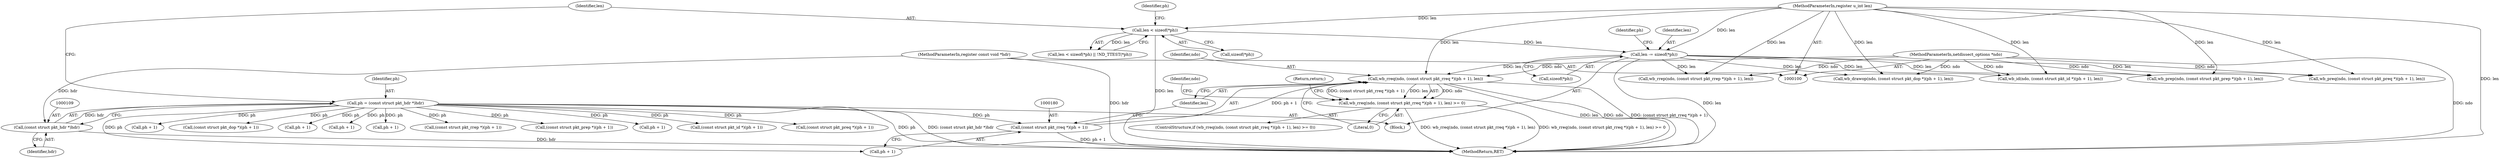 digraph "0_tcpdump_cc356512f512e7fa423b3674db4bb31dbe40ffec_0@pointer" {
"1000177" [label="(Call,wb_rreq(ndo, (const struct pkt_rreq *)(ph + 1), len))"];
"1000101" [label="(MethodParameterIn,netdissect_options *ndo)"];
"1000179" [label="(Call,(const struct pkt_rreq *)(ph + 1))"];
"1000106" [label="(Call,ph = (const struct pkt_hdr *)hdr)"];
"1000108" [label="(Call,(const struct pkt_hdr *)hdr)"];
"1000102" [label="(MethodParameterIn,register const void *hdr)"];
"1000130" [label="(Call,len -= sizeof(*ph))"];
"1000113" [label="(Call,len < sizeof(*ph))"];
"1000103" [label="(MethodParameterIn,register u_int len)"];
"1000176" [label="(Call,wb_rreq(ndo, (const struct pkt_rreq *)(ph + 1), len) >= 0)"];
"1000197" [label="(Call,wb_rrep(ndo, (const struct pkt_rrep *)(ph + 1), len))"];
"1000161" [label="(Call,ph + 1)"];
"1000257" [label="(Call,wb_prep(ndo, (const struct pkt_prep *)(ph + 1), len))"];
"1000159" [label="(Call,(const struct pkt_id *)(ph + 1))"];
"1000239" [label="(Call,(const struct pkt_preq *)(ph + 1))"];
"1000284" [label="(MethodReturn,RET)"];
"1000217" [label="(Call,wb_drawop(ndo, (const struct pkt_dop *)(ph + 1), len))"];
"1000104" [label="(Block,)"];
"1000137" [label="(Identifier,ph)"];
"1000201" [label="(Call,ph + 1)"];
"1000219" [label="(Call,(const struct pkt_dop *)(ph + 1))"];
"1000176" [label="(Call,wb_rreq(ndo, (const struct pkt_rreq *)(ph + 1), len) >= 0)"];
"1000177" [label="(Call,wb_rreq(ndo, (const struct pkt_rreq *)(ph + 1), len))"];
"1000157" [label="(Call,wb_id(ndo, (const struct pkt_id *)(ph + 1), len))"];
"1000179" [label="(Call,(const struct pkt_rreq *)(ph + 1))"];
"1000114" [label="(Identifier,len)"];
"1000112" [label="(Call,len < sizeof(*ph) || !ND_TTEST(*ph))"];
"1000261" [label="(Call,ph + 1)"];
"1000189" [label="(Identifier,ndo)"];
"1000106" [label="(Call,ph = (const struct pkt_hdr *)hdr)"];
"1000181" [label="(Call,ph + 1)"];
"1000241" [label="(Call,ph + 1)"];
"1000221" [label="(Call,ph + 1)"];
"1000103" [label="(MethodParameterIn,register u_int len)"];
"1000110" [label="(Identifier,hdr)"];
"1000199" [label="(Call,(const struct pkt_rrep *)(ph + 1))"];
"1000184" [label="(Identifier,len)"];
"1000113" [label="(Call,len < sizeof(*ph))"];
"1000259" [label="(Call,(const struct pkt_prep *)(ph + 1))"];
"1000178" [label="(Identifier,ndo)"];
"1000185" [label="(Literal,0)"];
"1000130" [label="(Call,len -= sizeof(*ph))"];
"1000108" [label="(Call,(const struct pkt_hdr *)hdr)"];
"1000237" [label="(Call,wb_preq(ndo, (const struct pkt_preq *)(ph + 1), len))"];
"1000121" [label="(Identifier,ph)"];
"1000115" [label="(Call,sizeof(*ph))"];
"1000132" [label="(Call,sizeof(*ph))"];
"1000102" [label="(MethodParameterIn,register const void *hdr)"];
"1000101" [label="(MethodParameterIn,netdissect_options *ndo)"];
"1000175" [label="(ControlStructure,if (wb_rreq(ndo, (const struct pkt_rreq *)(ph + 1), len) >= 0))"];
"1000186" [label="(Return,return;)"];
"1000107" [label="(Identifier,ph)"];
"1000131" [label="(Identifier,len)"];
"1000177" -> "1000176"  [label="AST: "];
"1000177" -> "1000184"  [label="CFG: "];
"1000178" -> "1000177"  [label="AST: "];
"1000179" -> "1000177"  [label="AST: "];
"1000184" -> "1000177"  [label="AST: "];
"1000185" -> "1000177"  [label="CFG: "];
"1000177" -> "1000284"  [label="DDG: (const struct pkt_rreq *)(ph + 1)"];
"1000177" -> "1000284"  [label="DDG: len"];
"1000177" -> "1000284"  [label="DDG: ndo"];
"1000177" -> "1000176"  [label="DDG: ndo"];
"1000177" -> "1000176"  [label="DDG: (const struct pkt_rreq *)(ph + 1)"];
"1000177" -> "1000176"  [label="DDG: len"];
"1000101" -> "1000177"  [label="DDG: ndo"];
"1000179" -> "1000177"  [label="DDG: ph + 1"];
"1000130" -> "1000177"  [label="DDG: len"];
"1000103" -> "1000177"  [label="DDG: len"];
"1000101" -> "1000100"  [label="AST: "];
"1000101" -> "1000284"  [label="DDG: ndo"];
"1000101" -> "1000157"  [label="DDG: ndo"];
"1000101" -> "1000197"  [label="DDG: ndo"];
"1000101" -> "1000217"  [label="DDG: ndo"];
"1000101" -> "1000237"  [label="DDG: ndo"];
"1000101" -> "1000257"  [label="DDG: ndo"];
"1000179" -> "1000181"  [label="CFG: "];
"1000180" -> "1000179"  [label="AST: "];
"1000181" -> "1000179"  [label="AST: "];
"1000184" -> "1000179"  [label="CFG: "];
"1000179" -> "1000284"  [label="DDG: ph + 1"];
"1000106" -> "1000179"  [label="DDG: ph"];
"1000106" -> "1000104"  [label="AST: "];
"1000106" -> "1000108"  [label="CFG: "];
"1000107" -> "1000106"  [label="AST: "];
"1000108" -> "1000106"  [label="AST: "];
"1000114" -> "1000106"  [label="CFG: "];
"1000106" -> "1000284"  [label="DDG: (const struct pkt_hdr *)hdr"];
"1000106" -> "1000284"  [label="DDG: ph"];
"1000108" -> "1000106"  [label="DDG: hdr"];
"1000106" -> "1000159"  [label="DDG: ph"];
"1000106" -> "1000161"  [label="DDG: ph"];
"1000106" -> "1000181"  [label="DDG: ph"];
"1000106" -> "1000199"  [label="DDG: ph"];
"1000106" -> "1000201"  [label="DDG: ph"];
"1000106" -> "1000219"  [label="DDG: ph"];
"1000106" -> "1000221"  [label="DDG: ph"];
"1000106" -> "1000239"  [label="DDG: ph"];
"1000106" -> "1000241"  [label="DDG: ph"];
"1000106" -> "1000259"  [label="DDG: ph"];
"1000106" -> "1000261"  [label="DDG: ph"];
"1000108" -> "1000110"  [label="CFG: "];
"1000109" -> "1000108"  [label="AST: "];
"1000110" -> "1000108"  [label="AST: "];
"1000108" -> "1000284"  [label="DDG: hdr"];
"1000102" -> "1000108"  [label="DDG: hdr"];
"1000102" -> "1000100"  [label="AST: "];
"1000102" -> "1000284"  [label="DDG: hdr"];
"1000130" -> "1000104"  [label="AST: "];
"1000130" -> "1000132"  [label="CFG: "];
"1000131" -> "1000130"  [label="AST: "];
"1000132" -> "1000130"  [label="AST: "];
"1000137" -> "1000130"  [label="CFG: "];
"1000130" -> "1000284"  [label="DDG: len"];
"1000113" -> "1000130"  [label="DDG: len"];
"1000103" -> "1000130"  [label="DDG: len"];
"1000130" -> "1000157"  [label="DDG: len"];
"1000130" -> "1000197"  [label="DDG: len"];
"1000130" -> "1000217"  [label="DDG: len"];
"1000130" -> "1000237"  [label="DDG: len"];
"1000130" -> "1000257"  [label="DDG: len"];
"1000113" -> "1000112"  [label="AST: "];
"1000113" -> "1000115"  [label="CFG: "];
"1000114" -> "1000113"  [label="AST: "];
"1000115" -> "1000113"  [label="AST: "];
"1000121" -> "1000113"  [label="CFG: "];
"1000112" -> "1000113"  [label="CFG: "];
"1000113" -> "1000284"  [label="DDG: len"];
"1000113" -> "1000112"  [label="DDG: len"];
"1000103" -> "1000113"  [label="DDG: len"];
"1000103" -> "1000100"  [label="AST: "];
"1000103" -> "1000284"  [label="DDG: len"];
"1000103" -> "1000157"  [label="DDG: len"];
"1000103" -> "1000197"  [label="DDG: len"];
"1000103" -> "1000217"  [label="DDG: len"];
"1000103" -> "1000237"  [label="DDG: len"];
"1000103" -> "1000257"  [label="DDG: len"];
"1000176" -> "1000175"  [label="AST: "];
"1000176" -> "1000185"  [label="CFG: "];
"1000185" -> "1000176"  [label="AST: "];
"1000186" -> "1000176"  [label="CFG: "];
"1000189" -> "1000176"  [label="CFG: "];
"1000176" -> "1000284"  [label="DDG: wb_rreq(ndo, (const struct pkt_rreq *)(ph + 1), len) >= 0"];
"1000176" -> "1000284"  [label="DDG: wb_rreq(ndo, (const struct pkt_rreq *)(ph + 1), len)"];
}
